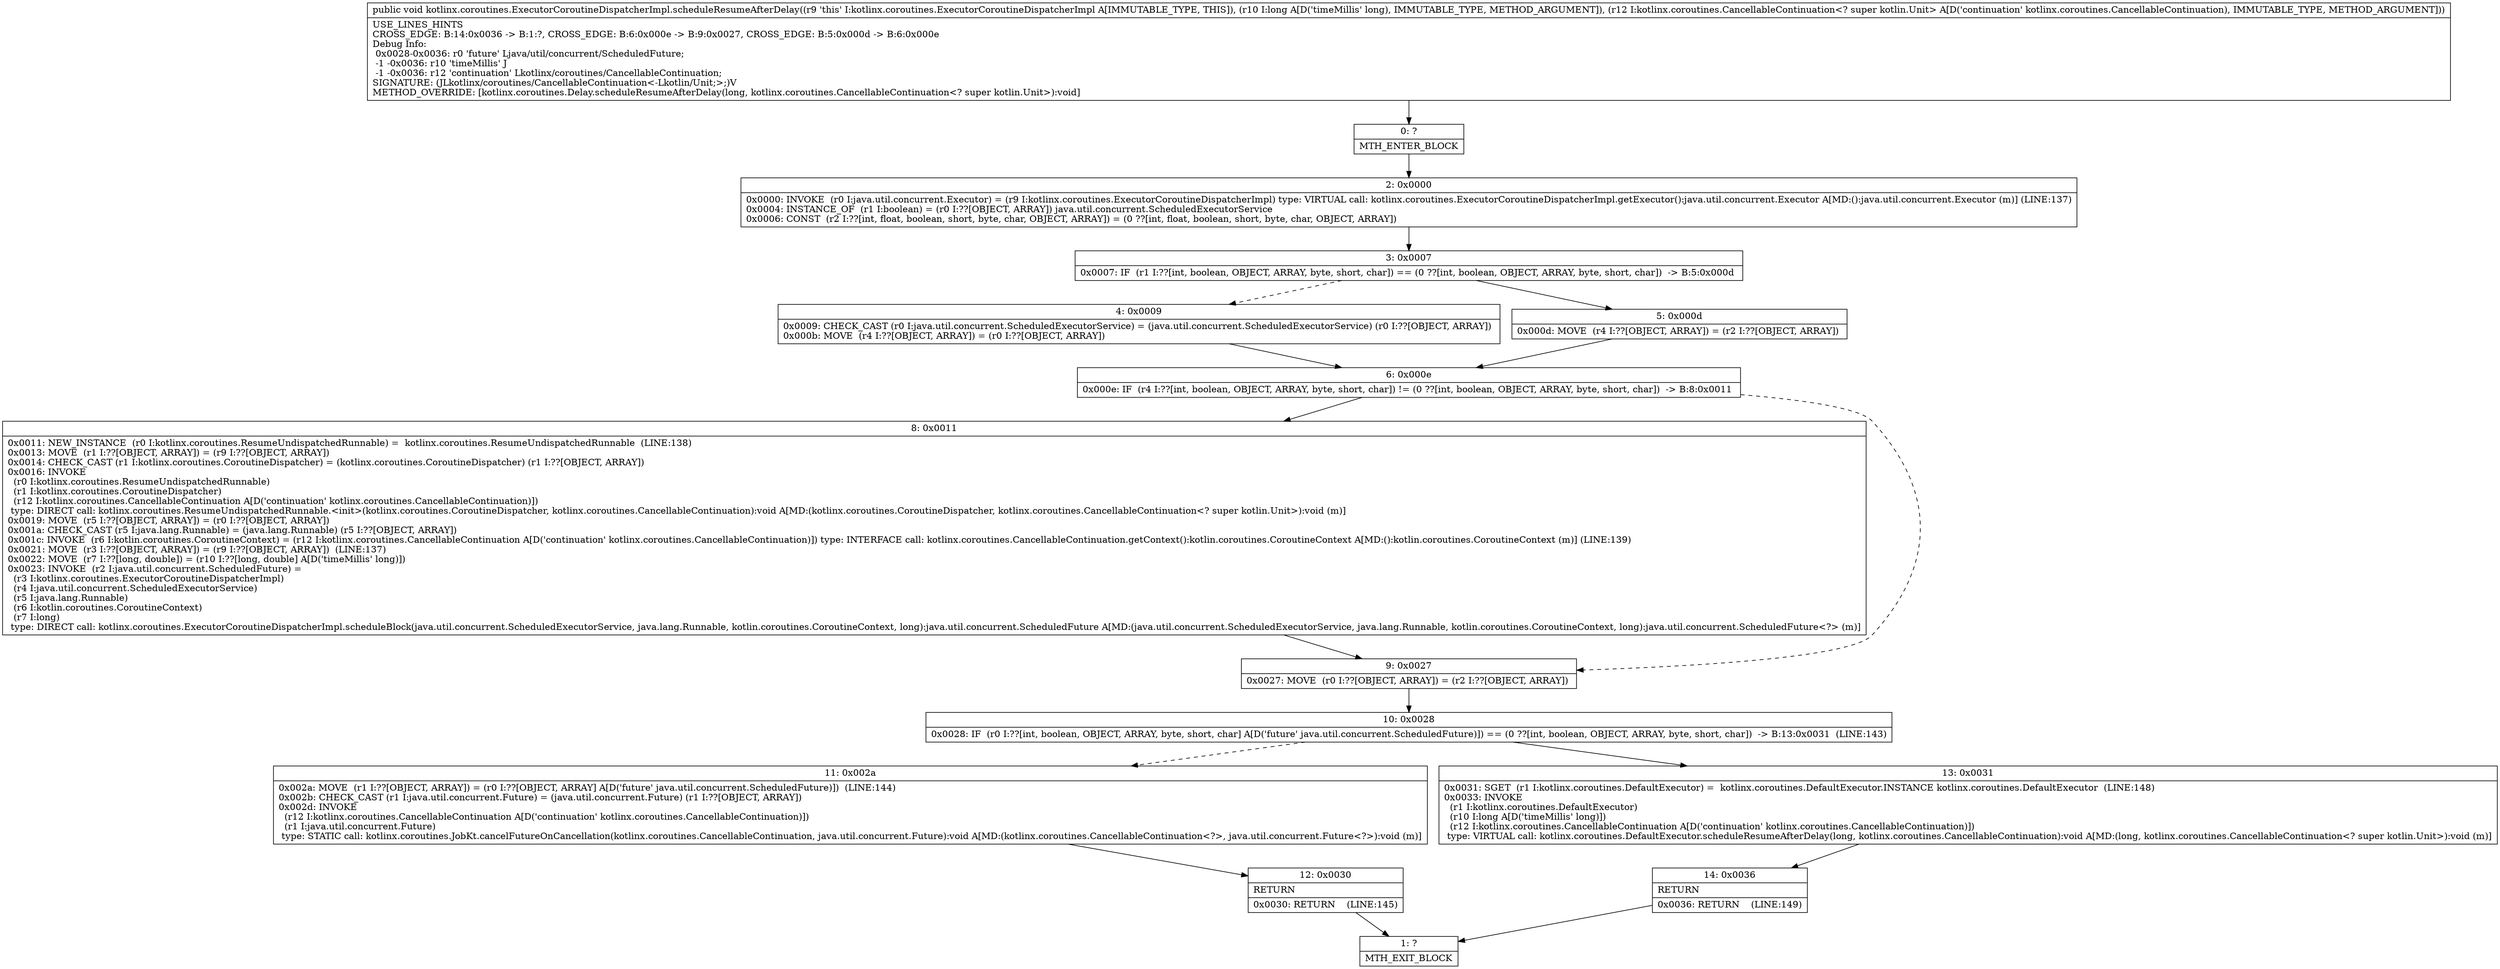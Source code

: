 digraph "CFG forkotlinx.coroutines.ExecutorCoroutineDispatcherImpl.scheduleResumeAfterDelay(JLkotlinx\/coroutines\/CancellableContinuation;)V" {
Node_0 [shape=record,label="{0\:\ ?|MTH_ENTER_BLOCK\l}"];
Node_2 [shape=record,label="{2\:\ 0x0000|0x0000: INVOKE  (r0 I:java.util.concurrent.Executor) = (r9 I:kotlinx.coroutines.ExecutorCoroutineDispatcherImpl) type: VIRTUAL call: kotlinx.coroutines.ExecutorCoroutineDispatcherImpl.getExecutor():java.util.concurrent.Executor A[MD:():java.util.concurrent.Executor (m)] (LINE:137)\l0x0004: INSTANCE_OF  (r1 I:boolean) = (r0 I:??[OBJECT, ARRAY]) java.util.concurrent.ScheduledExecutorService \l0x0006: CONST  (r2 I:??[int, float, boolean, short, byte, char, OBJECT, ARRAY]) = (0 ??[int, float, boolean, short, byte, char, OBJECT, ARRAY]) \l}"];
Node_3 [shape=record,label="{3\:\ 0x0007|0x0007: IF  (r1 I:??[int, boolean, OBJECT, ARRAY, byte, short, char]) == (0 ??[int, boolean, OBJECT, ARRAY, byte, short, char])  \-\> B:5:0x000d \l}"];
Node_4 [shape=record,label="{4\:\ 0x0009|0x0009: CHECK_CAST (r0 I:java.util.concurrent.ScheduledExecutorService) = (java.util.concurrent.ScheduledExecutorService) (r0 I:??[OBJECT, ARRAY]) \l0x000b: MOVE  (r4 I:??[OBJECT, ARRAY]) = (r0 I:??[OBJECT, ARRAY]) \l}"];
Node_6 [shape=record,label="{6\:\ 0x000e|0x000e: IF  (r4 I:??[int, boolean, OBJECT, ARRAY, byte, short, char]) != (0 ??[int, boolean, OBJECT, ARRAY, byte, short, char])  \-\> B:8:0x0011 \l}"];
Node_8 [shape=record,label="{8\:\ 0x0011|0x0011: NEW_INSTANCE  (r0 I:kotlinx.coroutines.ResumeUndispatchedRunnable) =  kotlinx.coroutines.ResumeUndispatchedRunnable  (LINE:138)\l0x0013: MOVE  (r1 I:??[OBJECT, ARRAY]) = (r9 I:??[OBJECT, ARRAY]) \l0x0014: CHECK_CAST (r1 I:kotlinx.coroutines.CoroutineDispatcher) = (kotlinx.coroutines.CoroutineDispatcher) (r1 I:??[OBJECT, ARRAY]) \l0x0016: INVOKE  \l  (r0 I:kotlinx.coroutines.ResumeUndispatchedRunnable)\l  (r1 I:kotlinx.coroutines.CoroutineDispatcher)\l  (r12 I:kotlinx.coroutines.CancellableContinuation A[D('continuation' kotlinx.coroutines.CancellableContinuation)])\l type: DIRECT call: kotlinx.coroutines.ResumeUndispatchedRunnable.\<init\>(kotlinx.coroutines.CoroutineDispatcher, kotlinx.coroutines.CancellableContinuation):void A[MD:(kotlinx.coroutines.CoroutineDispatcher, kotlinx.coroutines.CancellableContinuation\<? super kotlin.Unit\>):void (m)]\l0x0019: MOVE  (r5 I:??[OBJECT, ARRAY]) = (r0 I:??[OBJECT, ARRAY]) \l0x001a: CHECK_CAST (r5 I:java.lang.Runnable) = (java.lang.Runnable) (r5 I:??[OBJECT, ARRAY]) \l0x001c: INVOKE  (r6 I:kotlin.coroutines.CoroutineContext) = (r12 I:kotlinx.coroutines.CancellableContinuation A[D('continuation' kotlinx.coroutines.CancellableContinuation)]) type: INTERFACE call: kotlinx.coroutines.CancellableContinuation.getContext():kotlin.coroutines.CoroutineContext A[MD:():kotlin.coroutines.CoroutineContext (m)] (LINE:139)\l0x0021: MOVE  (r3 I:??[OBJECT, ARRAY]) = (r9 I:??[OBJECT, ARRAY])  (LINE:137)\l0x0022: MOVE  (r7 I:??[long, double]) = (r10 I:??[long, double] A[D('timeMillis' long)]) \l0x0023: INVOKE  (r2 I:java.util.concurrent.ScheduledFuture) = \l  (r3 I:kotlinx.coroutines.ExecutorCoroutineDispatcherImpl)\l  (r4 I:java.util.concurrent.ScheduledExecutorService)\l  (r5 I:java.lang.Runnable)\l  (r6 I:kotlin.coroutines.CoroutineContext)\l  (r7 I:long)\l type: DIRECT call: kotlinx.coroutines.ExecutorCoroutineDispatcherImpl.scheduleBlock(java.util.concurrent.ScheduledExecutorService, java.lang.Runnable, kotlin.coroutines.CoroutineContext, long):java.util.concurrent.ScheduledFuture A[MD:(java.util.concurrent.ScheduledExecutorService, java.lang.Runnable, kotlin.coroutines.CoroutineContext, long):java.util.concurrent.ScheduledFuture\<?\> (m)]\l}"];
Node_9 [shape=record,label="{9\:\ 0x0027|0x0027: MOVE  (r0 I:??[OBJECT, ARRAY]) = (r2 I:??[OBJECT, ARRAY]) \l}"];
Node_10 [shape=record,label="{10\:\ 0x0028|0x0028: IF  (r0 I:??[int, boolean, OBJECT, ARRAY, byte, short, char] A[D('future' java.util.concurrent.ScheduledFuture)]) == (0 ??[int, boolean, OBJECT, ARRAY, byte, short, char])  \-\> B:13:0x0031  (LINE:143)\l}"];
Node_11 [shape=record,label="{11\:\ 0x002a|0x002a: MOVE  (r1 I:??[OBJECT, ARRAY]) = (r0 I:??[OBJECT, ARRAY] A[D('future' java.util.concurrent.ScheduledFuture)])  (LINE:144)\l0x002b: CHECK_CAST (r1 I:java.util.concurrent.Future) = (java.util.concurrent.Future) (r1 I:??[OBJECT, ARRAY]) \l0x002d: INVOKE  \l  (r12 I:kotlinx.coroutines.CancellableContinuation A[D('continuation' kotlinx.coroutines.CancellableContinuation)])\l  (r1 I:java.util.concurrent.Future)\l type: STATIC call: kotlinx.coroutines.JobKt.cancelFutureOnCancellation(kotlinx.coroutines.CancellableContinuation, java.util.concurrent.Future):void A[MD:(kotlinx.coroutines.CancellableContinuation\<?\>, java.util.concurrent.Future\<?\>):void (m)]\l}"];
Node_12 [shape=record,label="{12\:\ 0x0030|RETURN\l|0x0030: RETURN    (LINE:145)\l}"];
Node_1 [shape=record,label="{1\:\ ?|MTH_EXIT_BLOCK\l}"];
Node_13 [shape=record,label="{13\:\ 0x0031|0x0031: SGET  (r1 I:kotlinx.coroutines.DefaultExecutor) =  kotlinx.coroutines.DefaultExecutor.INSTANCE kotlinx.coroutines.DefaultExecutor  (LINE:148)\l0x0033: INVOKE  \l  (r1 I:kotlinx.coroutines.DefaultExecutor)\l  (r10 I:long A[D('timeMillis' long)])\l  (r12 I:kotlinx.coroutines.CancellableContinuation A[D('continuation' kotlinx.coroutines.CancellableContinuation)])\l type: VIRTUAL call: kotlinx.coroutines.DefaultExecutor.scheduleResumeAfterDelay(long, kotlinx.coroutines.CancellableContinuation):void A[MD:(long, kotlinx.coroutines.CancellableContinuation\<? super kotlin.Unit\>):void (m)]\l}"];
Node_14 [shape=record,label="{14\:\ 0x0036|RETURN\l|0x0036: RETURN    (LINE:149)\l}"];
Node_5 [shape=record,label="{5\:\ 0x000d|0x000d: MOVE  (r4 I:??[OBJECT, ARRAY]) = (r2 I:??[OBJECT, ARRAY]) \l}"];
MethodNode[shape=record,label="{public void kotlinx.coroutines.ExecutorCoroutineDispatcherImpl.scheduleResumeAfterDelay((r9 'this' I:kotlinx.coroutines.ExecutorCoroutineDispatcherImpl A[IMMUTABLE_TYPE, THIS]), (r10 I:long A[D('timeMillis' long), IMMUTABLE_TYPE, METHOD_ARGUMENT]), (r12 I:kotlinx.coroutines.CancellableContinuation\<? super kotlin.Unit\> A[D('continuation' kotlinx.coroutines.CancellableContinuation), IMMUTABLE_TYPE, METHOD_ARGUMENT]))  | USE_LINES_HINTS\lCROSS_EDGE: B:14:0x0036 \-\> B:1:?, CROSS_EDGE: B:6:0x000e \-\> B:9:0x0027, CROSS_EDGE: B:5:0x000d \-\> B:6:0x000e\lDebug Info:\l  0x0028\-0x0036: r0 'future' Ljava\/util\/concurrent\/ScheduledFuture;\l  \-1 \-0x0036: r10 'timeMillis' J\l  \-1 \-0x0036: r12 'continuation' Lkotlinx\/coroutines\/CancellableContinuation;\lSIGNATURE: (JLkotlinx\/coroutines\/CancellableContinuation\<\-Lkotlin\/Unit;\>;)V\lMETHOD_OVERRIDE: [kotlinx.coroutines.Delay.scheduleResumeAfterDelay(long, kotlinx.coroutines.CancellableContinuation\<? super kotlin.Unit\>):void]\l}"];
MethodNode -> Node_0;Node_0 -> Node_2;
Node_2 -> Node_3;
Node_3 -> Node_4[style=dashed];
Node_3 -> Node_5;
Node_4 -> Node_6;
Node_6 -> Node_8;
Node_6 -> Node_9[style=dashed];
Node_8 -> Node_9;
Node_9 -> Node_10;
Node_10 -> Node_11[style=dashed];
Node_10 -> Node_13;
Node_11 -> Node_12;
Node_12 -> Node_1;
Node_13 -> Node_14;
Node_14 -> Node_1;
Node_5 -> Node_6;
}

